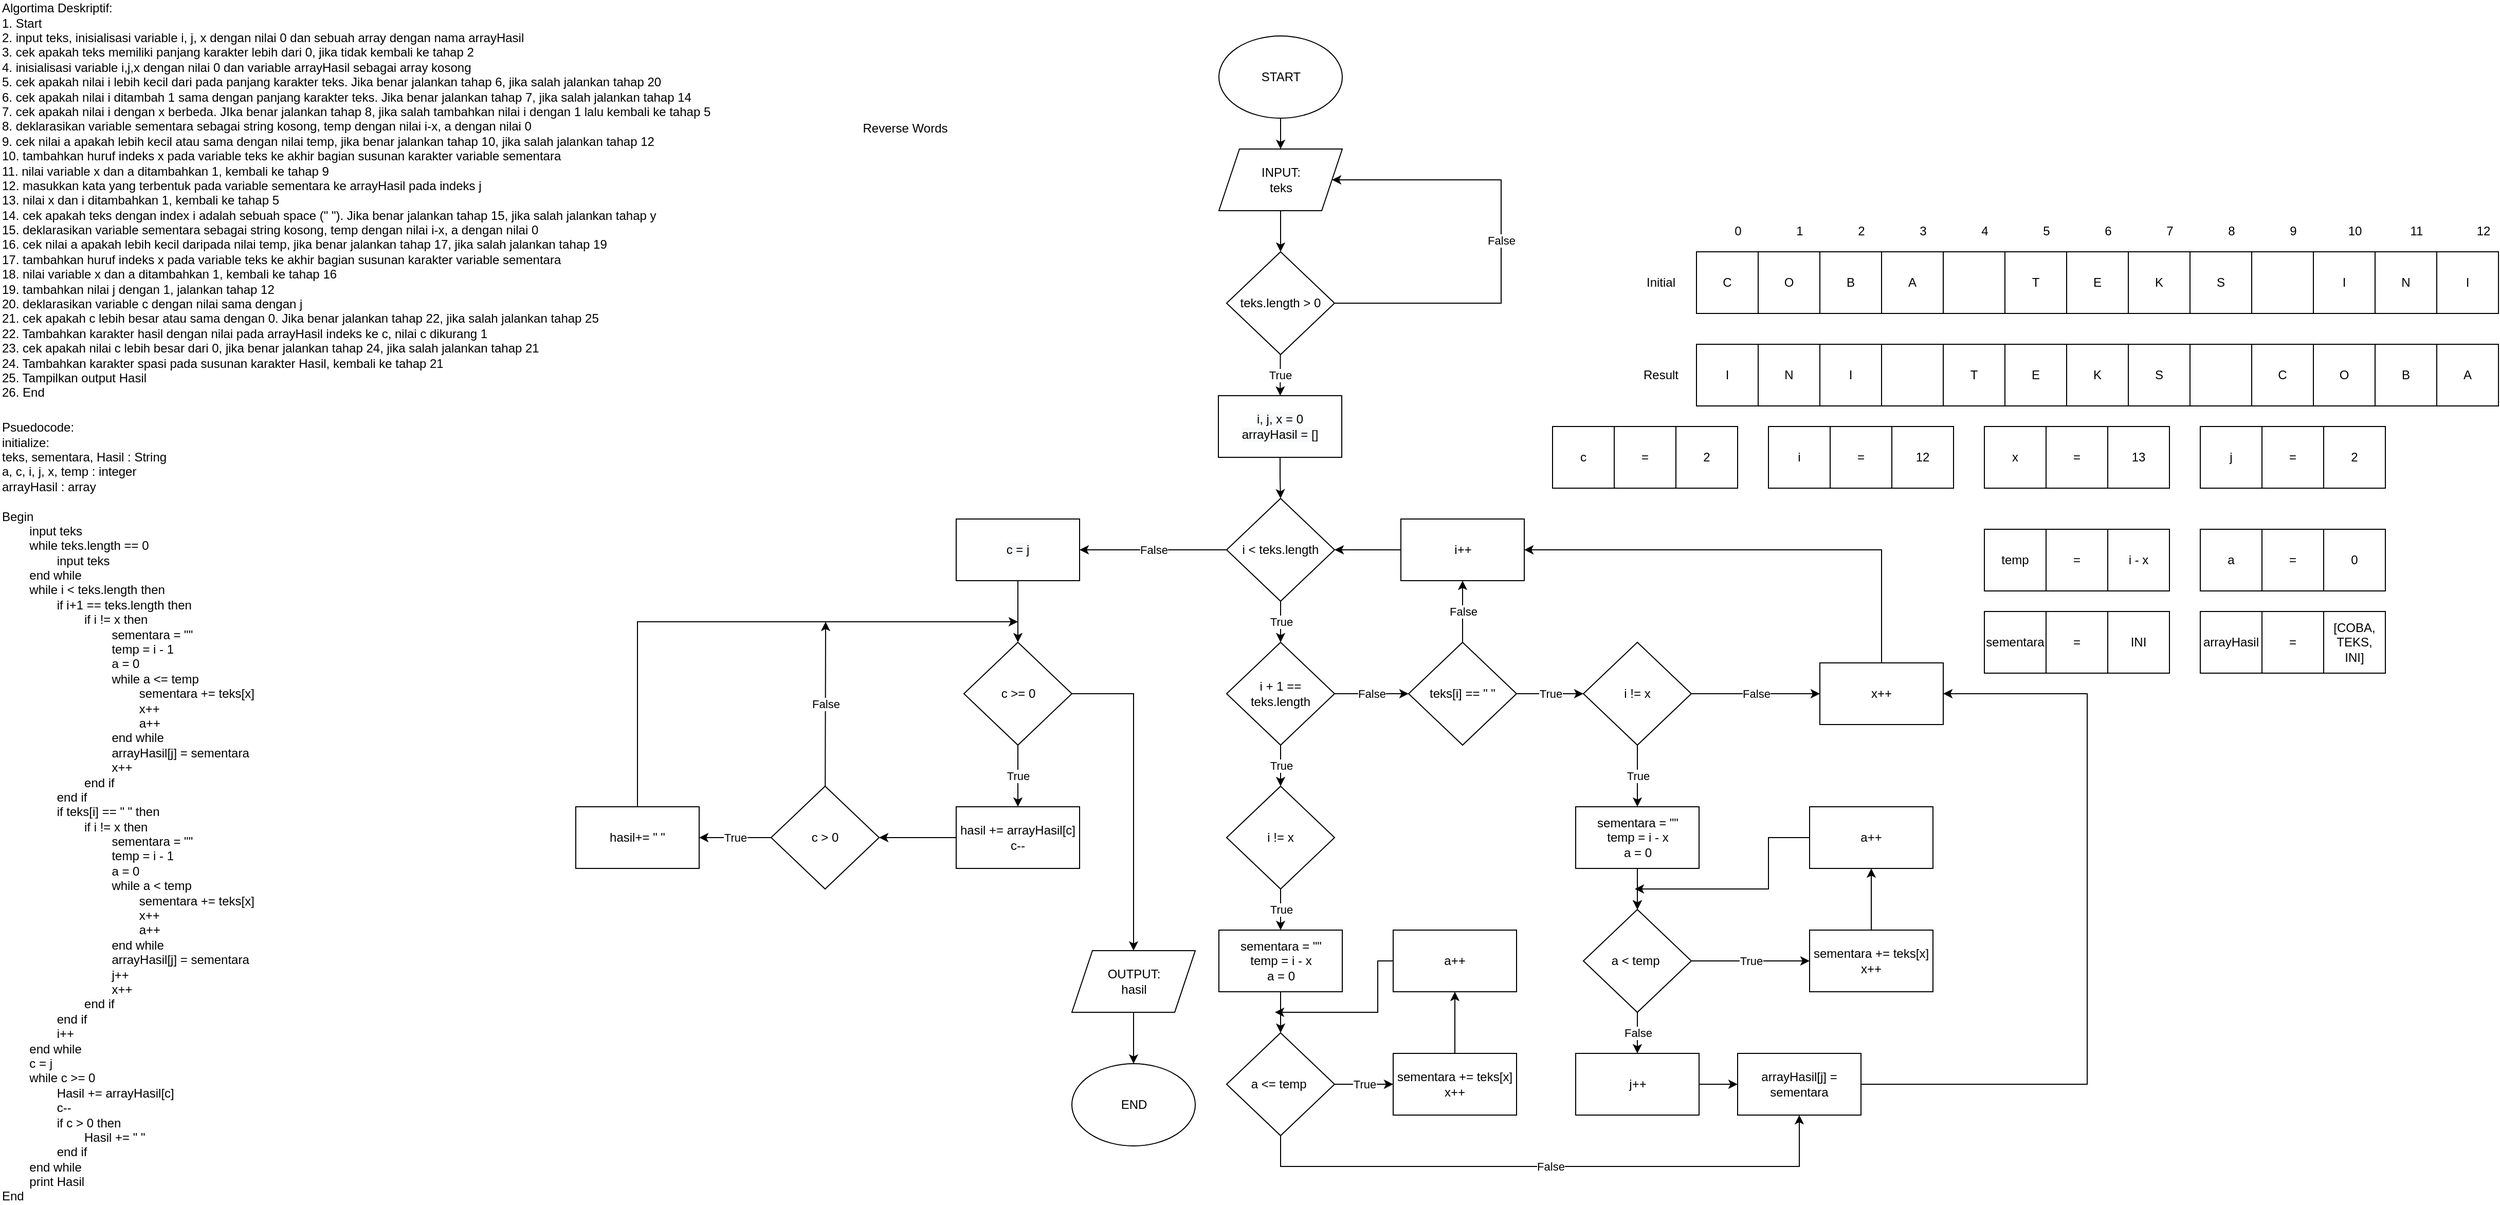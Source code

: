 <mxfile version="16.2.7" type="device" pages="2"><diagram id="q6RFdWKgdTtYHld3XWVz" name="Page-1"><mxGraphModel dx="2272" dy="1900" grid="1" gridSize="10" guides="1" tooltips="1" connect="1" arrows="1" fold="1" page="1" pageScale="1" pageWidth="850" pageHeight="1100" math="0" shadow="0"><root><mxCell id="0"/><mxCell id="1" parent="0"/><mxCell id="ZbTHUkrDrFM1w3ibSGit-1" value="Reverse Words" style="text;html=1;align=center;verticalAlign=middle;resizable=0;points=[];autosize=1;strokeColor=none;fillColor=none;" parent="1" vertex="1"><mxGeometry x="10" y="30" width="100" height="20" as="geometry"/></mxCell><mxCell id="ZbTHUkrDrFM1w3ibSGit-2" value="START" style="ellipse;whiteSpace=wrap;html=1;" parent="1" vertex="1"><mxGeometry x="365.5" y="-50" width="120" height="80" as="geometry"/></mxCell><mxCell id="ZbTHUkrDrFM1w3ibSGit-6" style="edgeStyle=orthogonalEdgeStyle;rounded=0;orthogonalLoop=1;jettySize=auto;html=1;" parent="1" source="ZbTHUkrDrFM1w3ibSGit-3" target="ZbTHUkrDrFM1w3ibSGit-4" edge="1"><mxGeometry relative="1" as="geometry"><mxPoint x="640" y="270" as="targetPoint"/></mxGeometry></mxCell><mxCell id="ZbTHUkrDrFM1w3ibSGit-3" value="INPUT:&lt;br&gt;teks" style="shape=parallelogram;perimeter=parallelogramPerimeter;whiteSpace=wrap;html=1;fixedSize=1;" parent="1" vertex="1"><mxGeometry x="365.5" y="60" width="120" height="60" as="geometry"/></mxCell><mxCell id="ZbTHUkrDrFM1w3ibSGit-4" value="teks.length &amp;gt; 0" style="rhombus;whiteSpace=wrap;html=1;" parent="1" vertex="1"><mxGeometry x="373" y="160" width="105" height="100" as="geometry"/></mxCell><mxCell id="ZbTHUkrDrFM1w3ibSGit-5" value="False" style="endArrow=classic;html=1;rounded=0;" parent="1" source="ZbTHUkrDrFM1w3ibSGit-4" target="ZbTHUkrDrFM1w3ibSGit-3" edge="1"><mxGeometry width="50" height="50" relative="1" as="geometry"><mxPoint x="400" y="320" as="sourcePoint"/><mxPoint x="480" y="210" as="targetPoint"/><Array as="points"><mxPoint x="640" y="210"/><mxPoint x="640" y="90"/></Array></mxGeometry></mxCell><mxCell id="ZbTHUkrDrFM1w3ibSGit-7" value="" style="endArrow=classic;html=1;rounded=0;" parent="1" source="ZbTHUkrDrFM1w3ibSGit-2" target="ZbTHUkrDrFM1w3ibSGit-3" edge="1"><mxGeometry width="50" height="50" relative="1" as="geometry"><mxPoint x="400" y="320" as="sourcePoint"/><mxPoint x="450" y="270" as="targetPoint"/></mxGeometry></mxCell><mxCell id="ZbTHUkrDrFM1w3ibSGit-9" value="teks[i] == &quot; &quot;" style="rhombus;whiteSpace=wrap;html=1;" parent="1" vertex="1"><mxGeometry x="550" y="540" width="105" height="100" as="geometry"/></mxCell><mxCell id="ZbTHUkrDrFM1w3ibSGit-11" value="i != x" style="rhombus;whiteSpace=wrap;html=1;" parent="1" vertex="1"><mxGeometry x="720" y="540" width="105" height="100" as="geometry"/></mxCell><mxCell id="ZbTHUkrDrFM1w3ibSGit-12" value="i++" style="rounded=0;whiteSpace=wrap;html=1;" parent="1" vertex="1"><mxGeometry x="542.5" y="420" width="120" height="60" as="geometry"/></mxCell><mxCell id="cSaCbKrZFTx28oQloseT-79" value="True" style="edgeStyle=orthogonalEdgeStyle;rounded=0;orthogonalLoop=1;jettySize=auto;html=1;" parent="1" source="ZbTHUkrDrFM1w3ibSGit-14" target="ZbTHUkrDrFM1w3ibSGit-36" edge="1"><mxGeometry relative="1" as="geometry"/></mxCell><mxCell id="ZbTHUkrDrFM1w3ibSGit-14" value="i &amp;lt; teks.length" style="rhombus;whiteSpace=wrap;html=1;" parent="1" vertex="1"><mxGeometry x="373" y="400" width="105" height="100" as="geometry"/></mxCell><mxCell id="ZbTHUkrDrFM1w3ibSGit-19" value="a &amp;lt; temp&amp;nbsp;" style="rhombus;whiteSpace=wrap;html=1;" parent="1" vertex="1"><mxGeometry x="720" y="800" width="105" height="100" as="geometry"/></mxCell><mxCell id="cSaCbKrZFTx28oQloseT-95" style="edgeStyle=orthogonalEdgeStyle;rounded=0;orthogonalLoop=1;jettySize=auto;html=1;" parent="1" source="ZbTHUkrDrFM1w3ibSGit-20" target="cSaCbKrZFTx28oQloseT-93" edge="1"><mxGeometry relative="1" as="geometry"/></mxCell><mxCell id="ZbTHUkrDrFM1w3ibSGit-20" value="sementara += teks[x]&lt;br&gt;x++" style="rounded=0;whiteSpace=wrap;html=1;" parent="1" vertex="1"><mxGeometry x="940" y="820" width="120" height="60" as="geometry"/></mxCell><mxCell id="ZbTHUkrDrFM1w3ibSGit-21" value="True" style="endArrow=classic;html=1;rounded=0;" parent="1" source="ZbTHUkrDrFM1w3ibSGit-4" target="UVTuPj2dK0TCK7LiOhX5-5" edge="1"><mxGeometry width="50" height="50" relative="1" as="geometry"><mxPoint x="400" y="800" as="sourcePoint"/><mxPoint x="430" y="450" as="targetPoint"/><Array as="points"/></mxGeometry></mxCell><mxCell id="ZbTHUkrDrFM1w3ibSGit-23" value="True" style="endArrow=classic;html=1;rounded=0;" parent="1" source="ZbTHUkrDrFM1w3ibSGit-9" target="ZbTHUkrDrFM1w3ibSGit-11" edge="1"><mxGeometry width="50" height="50" relative="1" as="geometry"><mxPoint x="400" y="600" as="sourcePoint"/><mxPoint x="450" y="550" as="targetPoint"/></mxGeometry></mxCell><mxCell id="ZbTHUkrDrFM1w3ibSGit-24" value="True" style="endArrow=classic;html=1;rounded=0;" parent="1" source="ZbTHUkrDrFM1w3ibSGit-11" target="UVTuPj2dK0TCK7LiOhX5-1" edge="1"><mxGeometry width="50" height="50" relative="1" as="geometry"><mxPoint x="400" y="600" as="sourcePoint"/><mxPoint x="772.5" y="700" as="targetPoint"/></mxGeometry></mxCell><mxCell id="ZbTHUkrDrFM1w3ibSGit-25" value="True" style="endArrow=classic;html=1;rounded=0;" parent="1" source="ZbTHUkrDrFM1w3ibSGit-19" target="ZbTHUkrDrFM1w3ibSGit-20" edge="1"><mxGeometry width="50" height="50" relative="1" as="geometry"><mxPoint x="400" y="600" as="sourcePoint"/><mxPoint x="450" y="550" as="targetPoint"/></mxGeometry></mxCell><mxCell id="ZbTHUkrDrFM1w3ibSGit-26" value="" style="endArrow=classic;html=1;rounded=0;" parent="1" target="ZbTHUkrDrFM1w3ibSGit-19" edge="1"><mxGeometry width="50" height="50" relative="1" as="geometry"><mxPoint x="772.5" y="760" as="sourcePoint"/><mxPoint x="450" y="550" as="targetPoint"/></mxGeometry></mxCell><mxCell id="ZbTHUkrDrFM1w3ibSGit-27" value="x++" style="rounded=0;whiteSpace=wrap;html=1;" parent="1" vertex="1"><mxGeometry x="950" y="560" width="120" height="60" as="geometry"/></mxCell><mxCell id="ZbTHUkrDrFM1w3ibSGit-30" value="arrayHasil[j] = sementara" style="rounded=0;whiteSpace=wrap;html=1;" parent="1" vertex="1"><mxGeometry x="870" y="940" width="120" height="60" as="geometry"/></mxCell><mxCell id="ZbTHUkrDrFM1w3ibSGit-31" value="False" style="endArrow=classic;html=1;rounded=0;" parent="1" source="ZbTHUkrDrFM1w3ibSGit-19" target="cSaCbKrZFTx28oQloseT-103" edge="1"><mxGeometry width="50" height="50" relative="1" as="geometry"><mxPoint x="320" y="780" as="sourcePoint"/><mxPoint x="850" y="940" as="targetPoint"/></mxGeometry></mxCell><mxCell id="ZbTHUkrDrFM1w3ibSGit-32" value="False" style="endArrow=classic;html=1;rounded=0;" parent="1" source="ZbTHUkrDrFM1w3ibSGit-11" target="ZbTHUkrDrFM1w3ibSGit-27" edge="1"><mxGeometry width="50" height="50" relative="1" as="geometry"><mxPoint x="320" y="780" as="sourcePoint"/><mxPoint x="370" y="730" as="targetPoint"/></mxGeometry></mxCell><mxCell id="ZbTHUkrDrFM1w3ibSGit-33" value="" style="endArrow=classic;html=1;rounded=0;" parent="1" source="ZbTHUkrDrFM1w3ibSGit-30" target="ZbTHUkrDrFM1w3ibSGit-27" edge="1"><mxGeometry width="50" height="50" relative="1" as="geometry"><mxPoint x="440" y="930" as="sourcePoint"/><mxPoint x="710" y="450" as="targetPoint"/><Array as="points"><mxPoint x="1210" y="970"/><mxPoint x="1210" y="590"/></Array></mxGeometry></mxCell><mxCell id="ZbTHUkrDrFM1w3ibSGit-34" value="" style="endArrow=classic;html=1;rounded=0;" parent="1" source="ZbTHUkrDrFM1w3ibSGit-12" target="ZbTHUkrDrFM1w3ibSGit-14" edge="1"><mxGeometry width="50" height="50" relative="1" as="geometry"><mxPoint x="320" y="780" as="sourcePoint"/><mxPoint x="370" y="730" as="targetPoint"/></mxGeometry></mxCell><mxCell id="cSaCbKrZFTx28oQloseT-80" value="False" style="edgeStyle=orthogonalEdgeStyle;rounded=0;orthogonalLoop=1;jettySize=auto;html=1;" parent="1" source="ZbTHUkrDrFM1w3ibSGit-36" target="ZbTHUkrDrFM1w3ibSGit-9" edge="1"><mxGeometry relative="1" as="geometry"/></mxCell><mxCell id="ZbTHUkrDrFM1w3ibSGit-36" value="i + 1 ==&lt;br&gt;teks.length" style="rhombus;whiteSpace=wrap;html=1;" parent="1" vertex="1"><mxGeometry x="373" y="540" width="105" height="100" as="geometry"/></mxCell><mxCell id="cSaCbKrZFTx28oQloseT-90" value="True" style="edgeStyle=orthogonalEdgeStyle;rounded=0;orthogonalLoop=1;jettySize=auto;html=1;" parent="1" source="ZbTHUkrDrFM1w3ibSGit-38" target="cSaCbKrZFTx28oQloseT-86" edge="1"><mxGeometry relative="1" as="geometry"/></mxCell><mxCell id="ZbTHUkrDrFM1w3ibSGit-38" value="i != x" style="rhombus;whiteSpace=wrap;html=1;" parent="1" vertex="1"><mxGeometry x="373" y="680" width="105" height="100" as="geometry"/></mxCell><mxCell id="ZbTHUkrDrFM1w3ibSGit-39" value="True" style="endArrow=classic;html=1;rounded=0;" parent="1" source="ZbTHUkrDrFM1w3ibSGit-36" target="ZbTHUkrDrFM1w3ibSGit-38" edge="1"><mxGeometry width="50" height="50" relative="1" as="geometry"><mxPoint x="403.16" y="649.999" as="sourcePoint"/><mxPoint x="360" y="723" as="targetPoint"/></mxGeometry></mxCell><mxCell id="ZbTHUkrDrFM1w3ibSGit-41" value="False" style="endArrow=classic;html=1;rounded=0;" parent="1" source="ZbTHUkrDrFM1w3ibSGit-9" target="ZbTHUkrDrFM1w3ibSGit-12" edge="1"><mxGeometry width="50" height="50" relative="1" as="geometry"><mxPoint x="410" y="750" as="sourcePoint"/><mxPoint x="460" y="700" as="targetPoint"/></mxGeometry></mxCell><mxCell id="ZbTHUkrDrFM1w3ibSGit-42" value="" style="endArrow=classic;html=1;rounded=0;" parent="1" source="ZbTHUkrDrFM1w3ibSGit-27" target="ZbTHUkrDrFM1w3ibSGit-12" edge="1"><mxGeometry width="50" height="50" relative="1" as="geometry"><mxPoint x="410" y="750" as="sourcePoint"/><mxPoint x="840" y="450" as="targetPoint"/><Array as="points"><mxPoint x="1010" y="450"/></Array></mxGeometry></mxCell><mxCell id="ZbTHUkrDrFM1w3ibSGit-45" value="False" style="endArrow=classic;html=1;rounded=0;" parent="1" source="ZbTHUkrDrFM1w3ibSGit-14" target="UVTuPj2dK0TCK7LiOhX5-3" edge="1"><mxGeometry width="50" height="50" relative="1" as="geometry"><mxPoint x="260" y="560" as="sourcePoint"/><mxPoint x="220" y="450" as="targetPoint"/></mxGeometry></mxCell><mxCell id="ZbTHUkrDrFM1w3ibSGit-47" value="c &amp;gt;= 0" style="rhombus;whiteSpace=wrap;html=1;" parent="1" vertex="1"><mxGeometry x="117.5" y="540" width="105" height="100" as="geometry"/></mxCell><mxCell id="ZbTHUkrDrFM1w3ibSGit-48" value="hasil += arrayHasil[c]&lt;br&gt;c--" style="rounded=0;whiteSpace=wrap;html=1;" parent="1" vertex="1"><mxGeometry x="110" y="700" width="120" height="60" as="geometry"/></mxCell><mxCell id="ZbTHUkrDrFM1w3ibSGit-50" value="c &amp;gt; 0" style="rhombus;whiteSpace=wrap;html=1;" parent="1" vertex="1"><mxGeometry x="-70" y="680" width="105" height="100" as="geometry"/></mxCell><mxCell id="ZbTHUkrDrFM1w3ibSGit-51" value="hasil+= &quot; &quot;" style="rounded=0;whiteSpace=wrap;html=1;" parent="1" vertex="1"><mxGeometry x="-260" y="700" width="120" height="60" as="geometry"/></mxCell><mxCell id="ZbTHUkrDrFM1w3ibSGit-52" value="" style="endArrow=classic;html=1;rounded=0;" parent="1" source="UVTuPj2dK0TCK7LiOhX5-3" target="ZbTHUkrDrFM1w3ibSGit-47" edge="1"><mxGeometry width="50" height="50" relative="1" as="geometry"><mxPoint x="170" y="480" as="sourcePoint"/><mxPoint x="310" y="680" as="targetPoint"/></mxGeometry></mxCell><mxCell id="ZbTHUkrDrFM1w3ibSGit-53" value="True" style="endArrow=classic;html=1;rounded=0;" parent="1" source="ZbTHUkrDrFM1w3ibSGit-47" target="ZbTHUkrDrFM1w3ibSGit-48" edge="1"><mxGeometry width="50" height="50" relative="1" as="geometry"><mxPoint x="260" y="730" as="sourcePoint"/><mxPoint x="310" y="680" as="targetPoint"/></mxGeometry></mxCell><mxCell id="ZbTHUkrDrFM1w3ibSGit-54" value="" style="endArrow=classic;html=1;rounded=0;" parent="1" source="ZbTHUkrDrFM1w3ibSGit-48" target="ZbTHUkrDrFM1w3ibSGit-50" edge="1"><mxGeometry width="50" height="50" relative="1" as="geometry"><mxPoint x="260" y="730" as="sourcePoint"/><mxPoint x="310" y="680" as="targetPoint"/></mxGeometry></mxCell><mxCell id="ZbTHUkrDrFM1w3ibSGit-55" value="True" style="endArrow=classic;html=1;rounded=0;" parent="1" source="ZbTHUkrDrFM1w3ibSGit-50" target="ZbTHUkrDrFM1w3ibSGit-51" edge="1"><mxGeometry width="50" height="50" relative="1" as="geometry"><mxPoint x="260" y="730" as="sourcePoint"/><mxPoint x="310" y="680" as="targetPoint"/></mxGeometry></mxCell><mxCell id="ZbTHUkrDrFM1w3ibSGit-56" value="" style="endArrow=classic;html=1;rounded=0;" parent="1" source="ZbTHUkrDrFM1w3ibSGit-51" edge="1"><mxGeometry width="50" height="50" relative="1" as="geometry"><mxPoint x="260" y="730" as="sourcePoint"/><mxPoint x="170" y="520" as="targetPoint"/><Array as="points"><mxPoint x="-200" y="520"/></Array></mxGeometry></mxCell><mxCell id="ZbTHUkrDrFM1w3ibSGit-57" value="False" style="endArrow=classic;html=1;rounded=0;" parent="1" source="ZbTHUkrDrFM1w3ibSGit-50" edge="1"><mxGeometry width="50" height="50" relative="1" as="geometry"><mxPoint x="260" y="730" as="sourcePoint"/><mxPoint x="-17" y="520" as="targetPoint"/></mxGeometry></mxCell><mxCell id="ZbTHUkrDrFM1w3ibSGit-58" value="OUTPUT:&lt;br&gt;hasil" style="shape=parallelogram;perimeter=parallelogramPerimeter;whiteSpace=wrap;html=1;fixedSize=1;" parent="1" vertex="1"><mxGeometry x="222.5" y="840" width="120" height="60" as="geometry"/></mxCell><mxCell id="ZbTHUkrDrFM1w3ibSGit-59" value="END" style="ellipse;whiteSpace=wrap;html=1;" parent="1" vertex="1"><mxGeometry x="222.5" y="950" width="120" height="80" as="geometry"/></mxCell><mxCell id="ZbTHUkrDrFM1w3ibSGit-60" value="" style="endArrow=classic;html=1;rounded=0;" parent="1" source="ZbTHUkrDrFM1w3ibSGit-58" target="ZbTHUkrDrFM1w3ibSGit-59" edge="1"><mxGeometry width="50" height="50" relative="1" as="geometry"><mxPoint x="260" y="810" as="sourcePoint"/><mxPoint x="310" y="760" as="targetPoint"/></mxGeometry></mxCell><mxCell id="ZbTHUkrDrFM1w3ibSGit-61" value="" style="endArrow=classic;html=1;rounded=0;" parent="1" source="ZbTHUkrDrFM1w3ibSGit-47" target="ZbTHUkrDrFM1w3ibSGit-58" edge="1"><mxGeometry width="50" height="50" relative="1" as="geometry"><mxPoint x="265" y="590" as="sourcePoint"/><mxPoint x="352.5" y="760" as="targetPoint"/><Array as="points"><mxPoint x="282.5" y="590"/></Array></mxGeometry></mxCell><mxCell id="ZbTHUkrDrFM1w3ibSGit-63" value="&lt;div&gt;Psuedocode:&lt;/div&gt;&lt;div&gt;initialize:&lt;/div&gt;&lt;div&gt;teks, sementara, Hasil : String&lt;/div&gt;&lt;div&gt;a, c, i, j, x, temp : integer&lt;/div&gt;&lt;div&gt;arrayHasil : array&lt;/div&gt;&lt;div&gt;&lt;br&gt;&lt;/div&gt;&lt;div&gt;Begin&lt;/div&gt;&lt;div&gt;&lt;span style=&quot;white-space: pre&quot;&gt;&#9;&lt;/span&gt;input teks&lt;/div&gt;&lt;div&gt;&lt;span style=&quot;white-space: pre&quot;&gt;&#9;&lt;/span&gt;while teks.length == 0&lt;/div&gt;&lt;div&gt;&lt;span&gt;&#9;&lt;/span&gt;&lt;span style=&quot;white-space: pre&quot;&gt;&#9;&lt;/span&gt;&lt;span style=&quot;white-space: pre&quot;&gt;&#9;&lt;/span&gt;input teks&lt;/div&gt;&lt;div&gt;&lt;span style=&quot;white-space: pre&quot;&gt;&#9;&lt;/span&gt;end while&lt;/div&gt;&lt;div&gt;&lt;span style=&quot;white-space: pre&quot;&gt;&#9;&lt;/span&gt;while i &amp;lt; teks.length then&lt;/div&gt;&lt;div&gt;&lt;span&gt;&#9;&lt;/span&gt;&lt;span style=&quot;white-space: pre&quot;&gt;&#9;&lt;span style=&quot;white-space: pre&quot;&gt;&#9;&lt;/span&gt;&lt;/span&gt;if i+1 == teks.length then&lt;/div&gt;&lt;div&gt;&lt;span&gt;&#9;&#9;&lt;/span&gt;&lt;span style=&quot;white-space: pre&quot;&gt;&#9;&lt;/span&gt;&lt;span style=&quot;white-space: pre&quot;&gt;&#9;&lt;/span&gt;&lt;span style=&quot;white-space: pre&quot;&gt;&#9;&lt;/span&gt;if i != x then&lt;/div&gt;&lt;div&gt;&lt;span&gt;&#9;&#9;&#9;&lt;/span&gt;&lt;span style=&quot;white-space: pre&quot;&gt;&#9;&lt;/span&gt;&lt;span style=&quot;white-space: pre&quot;&gt;&#9;&lt;/span&gt;&lt;span style=&quot;white-space: pre&quot;&gt;&#9;&lt;/span&gt;&lt;span style=&quot;white-space: pre&quot;&gt;&#9;&lt;/span&gt;sementara = &quot;&quot;&lt;/div&gt;&lt;div&gt;&lt;span&gt;&#9;&#9;&#9;&lt;/span&gt;&lt;span style=&quot;white-space: pre&quot;&gt;&#9;&lt;/span&gt;&lt;span style=&quot;white-space: pre&quot;&gt;&#9;&lt;/span&gt;&lt;span style=&quot;white-space: pre&quot;&gt;&#9;&lt;/span&gt;&lt;span style=&quot;white-space: pre&quot;&gt;&#9;&lt;/span&gt;temp = i - 1&lt;/div&gt;&lt;div&gt;&lt;span&gt;&#9;&#9;&#9;&lt;/span&gt;&lt;span style=&quot;white-space: pre&quot;&gt;&#9;&lt;/span&gt;&lt;span style=&quot;white-space: pre&quot;&gt;&#9;&lt;/span&gt;&lt;span style=&quot;white-space: pre&quot;&gt;&#9;&lt;/span&gt;&lt;span style=&quot;white-space: pre&quot;&gt;&#9;&lt;/span&gt;a = 0&lt;/div&gt;&lt;div&gt;&lt;span&gt;&#9;&#9;&#9;&lt;/span&gt;&lt;span style=&quot;white-space: pre&quot;&gt;&#9;&lt;/span&gt;&lt;span style=&quot;white-space: pre&quot;&gt;&#9;&lt;/span&gt;&lt;span style=&quot;white-space: pre&quot;&gt;&#9;&lt;/span&gt;&lt;span style=&quot;white-space: pre&quot;&gt;&#9;&lt;/span&gt;while a &amp;lt;= temp&lt;/div&gt;&lt;div&gt;&lt;span&gt;&#9;&#9;&#9;&#9;&lt;/span&gt;&lt;span style=&quot;white-space: pre&quot;&gt;&#9;&lt;/span&gt;&lt;span style=&quot;white-space: pre&quot;&gt;&#9;&lt;/span&gt;&lt;span style=&quot;white-space: pre&quot;&gt;&#9;&lt;/span&gt;&lt;span style=&quot;white-space: pre&quot;&gt;&#9;&lt;/span&gt;&lt;span style=&quot;white-space: pre&quot;&gt;&#9;&lt;/span&gt;sementara += teks[x]&lt;/div&gt;&lt;div&gt;&lt;span&gt;&#9;&#9;&#9;&#9;&lt;/span&gt;&lt;span style=&quot;white-space: pre&quot;&gt;&#9;&lt;/span&gt;&lt;span style=&quot;white-space: pre&quot;&gt;&#9;&lt;/span&gt;&lt;span style=&quot;white-space: pre&quot;&gt;&#9;&lt;/span&gt;&lt;span style=&quot;white-space: pre&quot;&gt;&#9;&lt;/span&gt;&lt;span style=&quot;white-space: pre&quot;&gt;&#9;&lt;/span&gt;x++&lt;/div&gt;&lt;div&gt;&lt;span&gt;&#9;&#9;&#9;&#9;&lt;/span&gt;&lt;span style=&quot;white-space: pre&quot;&gt;&#9;&lt;/span&gt;&lt;span style=&quot;white-space: pre&quot;&gt;&#9;&lt;/span&gt;&lt;span style=&quot;white-space: pre&quot;&gt;&#9;&lt;/span&gt;&lt;span style=&quot;white-space: pre&quot;&gt;&#9;&lt;/span&gt;&lt;span style=&quot;white-space: pre&quot;&gt;&#9;&lt;/span&gt;a++&lt;/div&gt;&lt;div&gt;&lt;span&gt;&#9;&#9;&#9;&lt;/span&gt;&lt;span style=&quot;white-space: pre&quot;&gt;&#9;&lt;/span&gt;&lt;span style=&quot;white-space: pre&quot;&gt;&#9;&lt;/span&gt;&lt;span style=&quot;white-space: pre&quot;&gt;&#9;&lt;/span&gt;&lt;span style=&quot;white-space: pre&quot;&gt;&#9;&lt;/span&gt;end while&lt;/div&gt;&lt;div&gt;&lt;span&gt;&#9;&#9;&#9;&lt;/span&gt;&lt;span style=&quot;white-space: pre&quot;&gt;&#9;&lt;/span&gt;&lt;span style=&quot;white-space: pre&quot;&gt;&#9;&lt;/span&gt;&lt;span style=&quot;white-space: pre&quot;&gt;&#9;&lt;/span&gt;&lt;span style=&quot;white-space: pre&quot;&gt;&#9;&lt;/span&gt;arrayHasil[j] = sementara&lt;/div&gt;&lt;div&gt;&lt;span&gt;&#9;&#9;&#9;&lt;/span&gt;&lt;span style=&quot;white-space: pre&quot;&gt;&#9;&lt;/span&gt;&lt;span style=&quot;white-space: pre&quot;&gt;&#9;&lt;/span&gt;&lt;span style=&quot;white-space: pre&quot;&gt;&#9;&lt;/span&gt;&lt;span style=&quot;white-space: pre&quot;&gt;&#9;&lt;/span&gt;x++&lt;/div&gt;&lt;div&gt;&lt;span&gt;&#9;&#9;&lt;/span&gt;&lt;span style=&quot;white-space: pre&quot;&gt;&#9;&lt;/span&gt;&lt;span style=&quot;white-space: pre&quot;&gt;&#9;&lt;/span&gt;&lt;span style=&quot;white-space: pre&quot;&gt;&#9;&lt;/span&gt;end if&lt;/div&gt;&lt;div&gt;&lt;span&gt;&#9;&lt;/span&gt;&lt;span style=&quot;white-space: pre&quot;&gt;&#9;&lt;/span&gt;&lt;span style=&quot;white-space: pre&quot;&gt;&#9;&lt;/span&gt;end if&lt;/div&gt;&lt;div&gt;&lt;span&gt;&#9;&lt;/span&gt;&lt;/div&gt;&lt;div&gt;&lt;span&gt;&#9;&lt;/span&gt;&lt;span style=&quot;white-space: pre&quot;&gt;&#9;&lt;span style=&quot;white-space: pre&quot;&gt;&#9;&lt;/span&gt;&lt;/span&gt;if teks[i] == &quot; &quot; then&lt;/div&gt;&lt;div&gt;&lt;span&gt;&#9;&#9;&lt;/span&gt;&lt;span style=&quot;white-space: pre&quot;&gt;&#9;&lt;span style=&quot;white-space: pre&quot;&gt;&#9;&lt;/span&gt;&lt;/span&gt;&lt;span style=&quot;white-space: pre&quot;&gt;&#9;&lt;/span&gt;if i != x then&lt;/div&gt;&lt;div&gt;&lt;span&gt;&#9;&#9;&#9;&lt;/span&gt;&lt;span style=&quot;white-space: pre&quot;&gt;&#9;&lt;span style=&quot;white-space: pre&quot;&gt;&#9;&lt;/span&gt;&lt;/span&gt;&lt;span style=&quot;white-space: pre&quot;&gt;&#9;&lt;/span&gt;&lt;span style=&quot;white-space: pre&quot;&gt;&#9;&lt;/span&gt;sementara = &quot;&quot;&lt;/div&gt;&lt;div&gt;&lt;span&gt;&#9;&#9;&#9;&lt;/span&gt;&lt;span style=&quot;white-space: pre&quot;&gt;&#9;&lt;span style=&quot;white-space: pre&quot;&gt;&#9;&lt;/span&gt;&lt;/span&gt;&lt;span style=&quot;white-space: pre&quot;&gt;&#9;&lt;/span&gt;&lt;span style=&quot;white-space: pre&quot;&gt;&#9;&lt;/span&gt;temp = i - 1&lt;/div&gt;&lt;div&gt;&lt;span&gt;&#9;&#9;&#9;&lt;/span&gt;&lt;span style=&quot;white-space: pre&quot;&gt;&#9;&lt;span style=&quot;white-space: pre&quot;&gt;&#9;&lt;/span&gt;&lt;/span&gt;&lt;span style=&quot;white-space: pre&quot;&gt;&#9;&lt;/span&gt;&lt;span style=&quot;white-space: pre&quot;&gt;&#9;&lt;/span&gt;a = 0&lt;/div&gt;&lt;div&gt;&lt;span&gt;&#9;&#9;&#9;&lt;/span&gt;&lt;span style=&quot;white-space: pre&quot;&gt;&#9;&lt;span style=&quot;white-space: pre&quot;&gt;&#9;&lt;/span&gt;&lt;/span&gt;&lt;span style=&quot;white-space: pre&quot;&gt;&#9;&lt;/span&gt;&lt;span style=&quot;white-space: pre&quot;&gt;&#9;&lt;/span&gt;while a &amp;lt; temp&lt;/div&gt;&lt;div&gt;&lt;span&gt;&#9;&#9;&#9;&#9;&lt;/span&gt;&lt;span style=&quot;white-space: pre&quot;&gt;&#9;&lt;span style=&quot;white-space: pre&quot;&gt;&#9;&lt;/span&gt;&lt;/span&gt;&lt;span style=&quot;white-space: pre&quot;&gt;&#9;&lt;/span&gt;&lt;span style=&quot;white-space: pre&quot;&gt;&#9;&lt;/span&gt;&lt;span style=&quot;white-space: pre&quot;&gt;&#9;&lt;/span&gt;sementara += teks[x]&lt;/div&gt;&lt;div&gt;&lt;span&gt;&#9;&#9;&#9;&#9;&lt;/span&gt;&lt;span style=&quot;white-space: pre&quot;&gt;&#9;&lt;span style=&quot;white-space: pre&quot;&gt;&#9;&lt;/span&gt;&lt;/span&gt;&lt;span style=&quot;white-space: pre&quot;&gt;&#9;&lt;/span&gt;&lt;span style=&quot;white-space: pre&quot;&gt;&#9;&lt;/span&gt;&lt;span style=&quot;white-space: pre&quot;&gt;&#9;&lt;/span&gt;x++&lt;/div&gt;&lt;div&gt;&lt;span&gt;&#9;&#9;&#9;&#9;&lt;/span&gt;&lt;span style=&quot;white-space: pre&quot;&gt;&#9;&lt;span style=&quot;white-space: pre&quot;&gt;&#9;&lt;/span&gt;&lt;/span&gt;&lt;span style=&quot;white-space: pre&quot;&gt;&#9;&lt;/span&gt;&lt;span style=&quot;white-space: pre&quot;&gt;&#9;&lt;/span&gt;&lt;span style=&quot;white-space: pre&quot;&gt;&#9;&lt;/span&gt;a++&lt;/div&gt;&lt;div&gt;&lt;span&gt;&#9;&#9;&#9;&lt;/span&gt;&lt;span style=&quot;white-space: pre&quot;&gt;&#9;&lt;span style=&quot;white-space: pre&quot;&gt;&#9;&lt;/span&gt;&lt;/span&gt;&lt;span style=&quot;white-space: pre&quot;&gt;&#9;&lt;/span&gt;&lt;span style=&quot;white-space: pre&quot;&gt;&#9;&lt;/span&gt;end while&lt;/div&gt;&lt;div&gt;&lt;span&gt;&#9;&#9;&#9;&lt;/span&gt;&lt;span style=&quot;white-space: pre&quot;&gt;&#9;&lt;span style=&quot;white-space: pre&quot;&gt;&#9;&lt;/span&gt;&lt;/span&gt;&lt;span style=&quot;white-space: pre&quot;&gt;&#9;&lt;/span&gt;&lt;span style=&quot;white-space: pre&quot;&gt;&#9;&lt;/span&gt;arrayHasil[j] = sementara&lt;/div&gt;&lt;div&gt;&lt;span&gt;&#9;&#9;&#9;&lt;/span&gt;&lt;span style=&quot;white-space: pre&quot;&gt;&#9;&lt;span style=&quot;white-space: pre&quot;&gt;&#9;&lt;/span&gt;&lt;/span&gt;&lt;span style=&quot;white-space: pre&quot;&gt;&#9;&lt;/span&gt;&lt;span style=&quot;white-space: pre&quot;&gt;&#9;&lt;/span&gt;j++&lt;/div&gt;&lt;div&gt;&lt;span&gt;&#9;&#9;&#9;&lt;/span&gt;&lt;span style=&quot;white-space: pre&quot;&gt;&#9;&lt;span style=&quot;white-space: pre&quot;&gt;&#9;&lt;/span&gt;&lt;/span&gt;&lt;span style=&quot;white-space: pre&quot;&gt;&#9;&lt;/span&gt;&lt;span style=&quot;white-space: pre&quot;&gt;&#9;&lt;/span&gt;x++&lt;/div&gt;&lt;div&gt;&lt;span&gt;&#9;&#9;&lt;/span&gt;&lt;span style=&quot;white-space: pre&quot;&gt;&#9;&lt;span style=&quot;white-space: pre&quot;&gt;&#9;&lt;/span&gt;&lt;/span&gt;&lt;span style=&quot;white-space: pre&quot;&gt;&#9;&lt;/span&gt;end if&lt;/div&gt;&lt;div&gt;&lt;span&gt;&#9;&lt;/span&gt;&lt;span style=&quot;white-space: pre&quot;&gt;&lt;span style=&quot;white-space: pre&quot;&gt;&#9;&lt;/span&gt;&#9;&lt;/span&gt;end if&lt;/div&gt;&lt;div&gt;&lt;span&gt;&#9;&lt;/span&gt;&lt;span style=&quot;white-space: pre&quot;&gt;&lt;span style=&quot;white-space: pre&quot;&gt;&#9;&lt;/span&gt;&#9;&lt;/span&gt;i++&lt;/div&gt;&lt;div&gt;&lt;span style=&quot;white-space: pre&quot;&gt;&#9;&lt;/span&gt;end while&lt;/div&gt;&lt;div&gt;&lt;span style=&quot;white-space: pre&quot;&gt;&#9;&lt;/span&gt;c = j&lt;/div&gt;&lt;div&gt;&lt;span style=&quot;white-space: pre&quot;&gt;&#9;&lt;/span&gt;while c &amp;gt;= 0&lt;/div&gt;&lt;div&gt;&lt;span&gt;&#9;&lt;/span&gt;&lt;span style=&quot;white-space: pre&quot;&gt;&#9;&lt;/span&gt;&lt;span style=&quot;white-space: pre&quot;&gt;&#9;&lt;/span&gt;Hasil += arrayHasil[c]&lt;/div&gt;&lt;div&gt;&lt;span&gt;&#9;&lt;/span&gt;&lt;span style=&quot;white-space: pre&quot;&gt;&#9;&lt;/span&gt;&lt;span style=&quot;white-space: pre&quot;&gt;&#9;&lt;/span&gt;c--&lt;/div&gt;&lt;div&gt;&lt;span&gt;&#9;&lt;/span&gt;&lt;span style=&quot;white-space: pre&quot;&gt;&#9;&lt;/span&gt;&lt;span style=&quot;white-space: pre&quot;&gt;&#9;&lt;/span&gt;if c &amp;gt; 0 then&lt;/div&gt;&lt;div&gt;&lt;span&gt;&#9;&#9;&lt;/span&gt;&lt;span style=&quot;white-space: pre&quot;&gt;&#9;&lt;/span&gt;&lt;span style=&quot;white-space: pre&quot;&gt;&#9;&lt;/span&gt;&lt;span style=&quot;white-space: pre&quot;&gt;&#9;&lt;/span&gt;Hasil += &quot; &quot;&lt;/div&gt;&lt;div&gt;&lt;span&gt;&#9;&lt;/span&gt;&lt;span style=&quot;white-space: pre&quot;&gt;&#9;&lt;/span&gt;&lt;span style=&quot;white-space: pre&quot;&gt;&#9;&lt;/span&gt;end if&lt;/div&gt;&lt;div&gt;&lt;span style=&quot;white-space: pre&quot;&gt;&#9;&lt;/span&gt;end while&lt;/div&gt;&lt;div&gt;&lt;span style=&quot;white-space: pre&quot;&gt;&#9;&lt;/span&gt;print Hasil&lt;/div&gt;&lt;div&gt;End&lt;/div&gt;" style="text;html=1;align=left;verticalAlign=middle;resizable=0;points=[];autosize=1;strokeColor=none;fillColor=none;" parent="1" vertex="1"><mxGeometry x="-820" y="330" width="260" height="750" as="geometry"/></mxCell><mxCell id="UVTuPj2dK0TCK7LiOhX5-2" value="" style="edgeStyle=orthogonalEdgeStyle;rounded=0;orthogonalLoop=1;jettySize=auto;html=1;" parent="1" source="UVTuPj2dK0TCK7LiOhX5-1" target="ZbTHUkrDrFM1w3ibSGit-19" edge="1"><mxGeometry relative="1" as="geometry"/></mxCell><mxCell id="UVTuPj2dK0TCK7LiOhX5-1" value="&lt;span&gt;sementara = &quot;&quot;&lt;/span&gt;&lt;br&gt;&lt;span&gt;temp = i - x&lt;/span&gt;&lt;br&gt;&lt;span&gt;a = 0&lt;/span&gt;" style="rounded=0;whiteSpace=wrap;html=1;" parent="1" vertex="1"><mxGeometry x="712.5" y="700" width="120" height="60" as="geometry"/></mxCell><mxCell id="UVTuPj2dK0TCK7LiOhX5-3" value="&#10;&#10;&lt;span style=&quot;color: rgb(0, 0, 0); font-family: helvetica; font-size: 12px; font-style: normal; font-weight: 400; letter-spacing: normal; text-align: center; text-indent: 0px; text-transform: none; word-spacing: 0px; background-color: rgb(248, 249, 250); display: inline; float: none;&quot;&gt;c = j&lt;/span&gt;&#10;&#10;" style="rounded=0;whiteSpace=wrap;html=1;" parent="1" vertex="1"><mxGeometry x="110" y="420" width="120" height="60" as="geometry"/></mxCell><mxCell id="UVTuPj2dK0TCK7LiOhX5-6" style="edgeStyle=orthogonalEdgeStyle;rounded=0;orthogonalLoop=1;jettySize=auto;html=1;" parent="1" source="UVTuPj2dK0TCK7LiOhX5-5" target="ZbTHUkrDrFM1w3ibSGit-14" edge="1"><mxGeometry relative="1" as="geometry"/></mxCell><mxCell id="UVTuPj2dK0TCK7LiOhX5-5" value="&#10;&#10;&lt;span style=&quot;color: rgb(0, 0, 0); font-family: helvetica; font-size: 12px; font-style: normal; font-weight: 400; letter-spacing: normal; text-align: center; text-indent: 0px; text-transform: none; word-spacing: 0px; background-color: rgb(248, 249, 250); display: inline; float: none;&quot;&gt;i, j, x = 0&lt;/span&gt;&lt;br style=&quot;color: rgb(0, 0, 0); font-family: helvetica; font-size: 12px; font-style: normal; font-weight: 400; letter-spacing: normal; text-align: center; text-indent: 0px; text-transform: none; word-spacing: 0px; background-color: rgb(248, 249, 250);&quot;&gt;&lt;span style=&quot;color: rgb(0, 0, 0); font-family: helvetica; font-size: 12px; font-style: normal; font-weight: 400; letter-spacing: normal; text-align: center; text-indent: 0px; text-transform: none; word-spacing: 0px; background-color: rgb(248, 249, 250); display: inline; float: none;&quot;&gt;arrayHasil = []&lt;/span&gt;&#10;&#10;" style="rounded=0;whiteSpace=wrap;html=1;" parent="1" vertex="1"><mxGeometry x="365" y="300" width="120" height="60" as="geometry"/></mxCell><mxCell id="cSaCbKrZFTx28oQloseT-35" value="" style="group" parent="1" vertex="1" connectable="0"><mxGeometry x="770" y="160" width="840" height="150" as="geometry"/></mxCell><mxCell id="cSaCbKrZFTx28oQloseT-15" value="" style="group" parent="cSaCbKrZFTx28oQloseT-35" vertex="1" connectable="0"><mxGeometry x="60" width="780" height="60" as="geometry"/></mxCell><mxCell id="cSaCbKrZFTx28oQloseT-1" value="C" style="rounded=0;whiteSpace=wrap;html=1;" parent="cSaCbKrZFTx28oQloseT-15" vertex="1"><mxGeometry width="60" height="60" as="geometry"/></mxCell><mxCell id="cSaCbKrZFTx28oQloseT-2" value="O" style="rounded=0;whiteSpace=wrap;html=1;" parent="cSaCbKrZFTx28oQloseT-15" vertex="1"><mxGeometry x="60" width="60" height="60" as="geometry"/></mxCell><mxCell id="cSaCbKrZFTx28oQloseT-3" value="B" style="rounded=0;whiteSpace=wrap;html=1;" parent="cSaCbKrZFTx28oQloseT-15" vertex="1"><mxGeometry x="120" width="60" height="60" as="geometry"/></mxCell><mxCell id="cSaCbKrZFTx28oQloseT-4" value="A" style="rounded=0;whiteSpace=wrap;html=1;" parent="cSaCbKrZFTx28oQloseT-15" vertex="1"><mxGeometry x="180" width="60" height="60" as="geometry"/></mxCell><mxCell id="cSaCbKrZFTx28oQloseT-5" value="" style="rounded=0;whiteSpace=wrap;html=1;" parent="cSaCbKrZFTx28oQloseT-15" vertex="1"><mxGeometry x="240" width="60" height="60" as="geometry"/></mxCell><mxCell id="cSaCbKrZFTx28oQloseT-6" value="T" style="rounded=0;whiteSpace=wrap;html=1;" parent="cSaCbKrZFTx28oQloseT-15" vertex="1"><mxGeometry x="300" width="60" height="60" as="geometry"/></mxCell><mxCell id="cSaCbKrZFTx28oQloseT-7" value="E" style="rounded=0;whiteSpace=wrap;html=1;" parent="cSaCbKrZFTx28oQloseT-15" vertex="1"><mxGeometry x="360" width="60" height="60" as="geometry"/></mxCell><mxCell id="cSaCbKrZFTx28oQloseT-8" value="K" style="rounded=0;whiteSpace=wrap;html=1;" parent="cSaCbKrZFTx28oQloseT-15" vertex="1"><mxGeometry x="420" width="60" height="60" as="geometry"/></mxCell><mxCell id="cSaCbKrZFTx28oQloseT-9" value="S" style="rounded=0;whiteSpace=wrap;html=1;" parent="cSaCbKrZFTx28oQloseT-15" vertex="1"><mxGeometry x="480" width="60" height="60" as="geometry"/></mxCell><mxCell id="cSaCbKrZFTx28oQloseT-10" value="" style="rounded=0;whiteSpace=wrap;html=1;" parent="cSaCbKrZFTx28oQloseT-15" vertex="1"><mxGeometry x="540" width="60" height="60" as="geometry"/></mxCell><mxCell id="cSaCbKrZFTx28oQloseT-11" value="I" style="rounded=0;whiteSpace=wrap;html=1;" parent="cSaCbKrZFTx28oQloseT-15" vertex="1"><mxGeometry x="600" width="60" height="60" as="geometry"/></mxCell><mxCell id="cSaCbKrZFTx28oQloseT-12" value="N" style="rounded=0;whiteSpace=wrap;html=1;" parent="cSaCbKrZFTx28oQloseT-15" vertex="1"><mxGeometry x="660" width="60" height="60" as="geometry"/></mxCell><mxCell id="cSaCbKrZFTx28oQloseT-13" value="I" style="rounded=0;whiteSpace=wrap;html=1;" parent="cSaCbKrZFTx28oQloseT-15" vertex="1"><mxGeometry x="720" width="60" height="60" as="geometry"/></mxCell><mxCell id="cSaCbKrZFTx28oQloseT-18" value="" style="group" parent="cSaCbKrZFTx28oQloseT-35" vertex="1" connectable="0"><mxGeometry x="60" y="90" width="780" height="60" as="geometry"/></mxCell><mxCell id="cSaCbKrZFTx28oQloseT-19" value="I" style="rounded=0;whiteSpace=wrap;html=1;" parent="cSaCbKrZFTx28oQloseT-18" vertex="1"><mxGeometry width="60" height="60" as="geometry"/></mxCell><mxCell id="cSaCbKrZFTx28oQloseT-20" value="N" style="rounded=0;whiteSpace=wrap;html=1;" parent="cSaCbKrZFTx28oQloseT-18" vertex="1"><mxGeometry x="60" width="60" height="60" as="geometry"/></mxCell><mxCell id="cSaCbKrZFTx28oQloseT-21" value="I" style="rounded=0;whiteSpace=wrap;html=1;" parent="cSaCbKrZFTx28oQloseT-18" vertex="1"><mxGeometry x="120" width="60" height="60" as="geometry"/></mxCell><mxCell id="cSaCbKrZFTx28oQloseT-22" value="" style="rounded=0;whiteSpace=wrap;html=1;" parent="cSaCbKrZFTx28oQloseT-18" vertex="1"><mxGeometry x="180" width="60" height="60" as="geometry"/></mxCell><mxCell id="cSaCbKrZFTx28oQloseT-23" value="T" style="rounded=0;whiteSpace=wrap;html=1;" parent="cSaCbKrZFTx28oQloseT-18" vertex="1"><mxGeometry x="240" width="60" height="60" as="geometry"/></mxCell><mxCell id="cSaCbKrZFTx28oQloseT-24" value="E" style="rounded=0;whiteSpace=wrap;html=1;" parent="cSaCbKrZFTx28oQloseT-18" vertex="1"><mxGeometry x="300" width="60" height="60" as="geometry"/></mxCell><mxCell id="cSaCbKrZFTx28oQloseT-25" value="K" style="rounded=0;whiteSpace=wrap;html=1;" parent="cSaCbKrZFTx28oQloseT-18" vertex="1"><mxGeometry x="360" width="60" height="60" as="geometry"/></mxCell><mxCell id="cSaCbKrZFTx28oQloseT-26" value="S" style="rounded=0;whiteSpace=wrap;html=1;" parent="cSaCbKrZFTx28oQloseT-18" vertex="1"><mxGeometry x="420" width="60" height="60" as="geometry"/></mxCell><mxCell id="cSaCbKrZFTx28oQloseT-27" value="" style="rounded=0;whiteSpace=wrap;html=1;" parent="cSaCbKrZFTx28oQloseT-18" vertex="1"><mxGeometry x="480" width="60" height="60" as="geometry"/></mxCell><mxCell id="cSaCbKrZFTx28oQloseT-28" value="C" style="rounded=0;whiteSpace=wrap;html=1;" parent="cSaCbKrZFTx28oQloseT-18" vertex="1"><mxGeometry x="540" width="60" height="60" as="geometry"/></mxCell><mxCell id="cSaCbKrZFTx28oQloseT-29" value="O" style="rounded=0;whiteSpace=wrap;html=1;" parent="cSaCbKrZFTx28oQloseT-18" vertex="1"><mxGeometry x="600" width="60" height="60" as="geometry"/></mxCell><mxCell id="cSaCbKrZFTx28oQloseT-30" value="B" style="rounded=0;whiteSpace=wrap;html=1;" parent="cSaCbKrZFTx28oQloseT-18" vertex="1"><mxGeometry x="660" width="60" height="60" as="geometry"/></mxCell><mxCell id="cSaCbKrZFTx28oQloseT-31" value="A" style="rounded=0;whiteSpace=wrap;html=1;" parent="cSaCbKrZFTx28oQloseT-18" vertex="1"><mxGeometry x="720" width="60" height="60" as="geometry"/></mxCell><mxCell id="cSaCbKrZFTx28oQloseT-33" value="Initial" style="text;html=1;align=center;verticalAlign=middle;resizable=0;points=[];autosize=1;strokeColor=none;fillColor=none;" parent="cSaCbKrZFTx28oQloseT-35" vertex="1"><mxGeometry x="5" y="20" width="40" height="20" as="geometry"/></mxCell><mxCell id="cSaCbKrZFTx28oQloseT-34" value="Result" style="text;html=1;align=center;verticalAlign=middle;resizable=0;points=[];autosize=1;strokeColor=none;fillColor=none;" parent="cSaCbKrZFTx28oQloseT-35" vertex="1"><mxGeometry y="110" width="50" height="20" as="geometry"/></mxCell><mxCell id="cSaCbKrZFTx28oQloseT-37" value="i" style="rounded=0;whiteSpace=wrap;html=1;" parent="1" vertex="1"><mxGeometry x="900" y="330" width="60" height="60" as="geometry"/></mxCell><mxCell id="cSaCbKrZFTx28oQloseT-38" value="=" style="rounded=0;whiteSpace=wrap;html=1;" parent="1" vertex="1"><mxGeometry x="960" y="330" width="60" height="60" as="geometry"/></mxCell><mxCell id="cSaCbKrZFTx28oQloseT-39" value="12" style="rounded=0;whiteSpace=wrap;html=1;" parent="1" vertex="1"><mxGeometry x="1020" y="330" width="60" height="60" as="geometry"/></mxCell><mxCell id="cSaCbKrZFTx28oQloseT-40" value="j" style="rounded=0;whiteSpace=wrap;html=1;" parent="1" vertex="1"><mxGeometry x="1320" y="330" width="60" height="60" as="geometry"/></mxCell><mxCell id="cSaCbKrZFTx28oQloseT-41" value="=" style="rounded=0;whiteSpace=wrap;html=1;" parent="1" vertex="1"><mxGeometry x="1380" y="330" width="60" height="60" as="geometry"/></mxCell><mxCell id="cSaCbKrZFTx28oQloseT-42" value="2" style="rounded=0;whiteSpace=wrap;html=1;" parent="1" vertex="1"><mxGeometry x="1440" y="330" width="60" height="60" as="geometry"/></mxCell><mxCell id="cSaCbKrZFTx28oQloseT-43" value="x" style="rounded=0;whiteSpace=wrap;html=1;" parent="1" vertex="1"><mxGeometry x="1110" y="330" width="60" height="60" as="geometry"/></mxCell><mxCell id="cSaCbKrZFTx28oQloseT-44" value="=" style="rounded=0;whiteSpace=wrap;html=1;" parent="1" vertex="1"><mxGeometry x="1170" y="330" width="60" height="60" as="geometry"/></mxCell><mxCell id="cSaCbKrZFTx28oQloseT-45" value="13" style="rounded=0;whiteSpace=wrap;html=1;" parent="1" vertex="1"><mxGeometry x="1230" y="330" width="60" height="60" as="geometry"/></mxCell><mxCell id="cSaCbKrZFTx28oQloseT-46" value="1" style="text;html=1;align=center;verticalAlign=middle;resizable=0;points=[];autosize=1;strokeColor=none;fillColor=none;" parent="1" vertex="1"><mxGeometry x="920" y="130" width="20" height="20" as="geometry"/></mxCell><mxCell id="cSaCbKrZFTx28oQloseT-47" value="2" style="text;html=1;align=center;verticalAlign=middle;resizable=0;points=[];autosize=1;strokeColor=none;fillColor=none;" parent="1" vertex="1"><mxGeometry x="980" y="130" width="20" height="20" as="geometry"/></mxCell><mxCell id="cSaCbKrZFTx28oQloseT-48" value="3" style="text;html=1;align=center;verticalAlign=middle;resizable=0;points=[];autosize=1;strokeColor=none;fillColor=none;" parent="1" vertex="1"><mxGeometry x="1040" y="130" width="20" height="20" as="geometry"/></mxCell><mxCell id="cSaCbKrZFTx28oQloseT-49" value="4" style="text;html=1;align=center;verticalAlign=middle;resizable=0;points=[];autosize=1;strokeColor=none;fillColor=none;" parent="1" vertex="1"><mxGeometry x="1100" y="130" width="20" height="20" as="geometry"/></mxCell><mxCell id="cSaCbKrZFTx28oQloseT-50" value="5" style="text;html=1;align=center;verticalAlign=middle;resizable=0;points=[];autosize=1;strokeColor=none;fillColor=none;" parent="1" vertex="1"><mxGeometry x="1160" y="130" width="20" height="20" as="geometry"/></mxCell><mxCell id="cSaCbKrZFTx28oQloseT-51" value="0" style="text;html=1;align=center;verticalAlign=middle;resizable=0;points=[];autosize=1;strokeColor=none;fillColor=none;" parent="1" vertex="1"><mxGeometry x="860" y="130" width="20" height="20" as="geometry"/></mxCell><mxCell id="cSaCbKrZFTx28oQloseT-52" value="6" style="text;html=1;align=center;verticalAlign=middle;resizable=0;points=[];autosize=1;strokeColor=none;fillColor=none;" parent="1" vertex="1"><mxGeometry x="1220" y="130" width="20" height="20" as="geometry"/></mxCell><mxCell id="cSaCbKrZFTx28oQloseT-53" value="7" style="text;html=1;align=center;verticalAlign=middle;resizable=0;points=[];autosize=1;strokeColor=none;fillColor=none;" parent="1" vertex="1"><mxGeometry x="1280" y="130" width="20" height="20" as="geometry"/></mxCell><mxCell id="cSaCbKrZFTx28oQloseT-54" value="8" style="text;html=1;align=center;verticalAlign=middle;resizable=0;points=[];autosize=1;strokeColor=none;fillColor=none;" parent="1" vertex="1"><mxGeometry x="1340" y="130" width="20" height="20" as="geometry"/></mxCell><mxCell id="cSaCbKrZFTx28oQloseT-55" value="9" style="text;html=1;align=center;verticalAlign=middle;resizable=0;points=[];autosize=1;strokeColor=none;fillColor=none;" parent="1" vertex="1"><mxGeometry x="1400" y="130" width="20" height="20" as="geometry"/></mxCell><mxCell id="cSaCbKrZFTx28oQloseT-56" value="10" style="text;html=1;align=center;verticalAlign=middle;resizable=0;points=[];autosize=1;strokeColor=none;fillColor=none;" parent="1" vertex="1"><mxGeometry x="1455" y="130" width="30" height="20" as="geometry"/></mxCell><mxCell id="cSaCbKrZFTx28oQloseT-57" value="11" style="text;html=1;align=center;verticalAlign=middle;resizable=0;points=[];autosize=1;strokeColor=none;fillColor=none;" parent="1" vertex="1"><mxGeometry x="1515" y="130" width="30" height="20" as="geometry"/></mxCell><mxCell id="cSaCbKrZFTx28oQloseT-58" value="12" style="text;html=1;align=center;verticalAlign=middle;resizable=0;points=[];autosize=1;strokeColor=none;fillColor=none;" parent="1" vertex="1"><mxGeometry x="1580" y="130" width="30" height="20" as="geometry"/></mxCell><mxCell id="cSaCbKrZFTx28oQloseT-59" value="temp" style="rounded=0;whiteSpace=wrap;html=1;" parent="1" vertex="1"><mxGeometry x="1110" y="430" width="60" height="60" as="geometry"/></mxCell><mxCell id="cSaCbKrZFTx28oQloseT-60" value="=" style="rounded=0;whiteSpace=wrap;html=1;" parent="1" vertex="1"><mxGeometry x="1170" y="430" width="60" height="60" as="geometry"/></mxCell><mxCell id="cSaCbKrZFTx28oQloseT-61" value="i - x" style="rounded=0;whiteSpace=wrap;html=1;" parent="1" vertex="1"><mxGeometry x="1230" y="430" width="60" height="60" as="geometry"/></mxCell><mxCell id="cSaCbKrZFTx28oQloseT-62" value="a" style="rounded=0;whiteSpace=wrap;html=1;" parent="1" vertex="1"><mxGeometry x="1320" y="430" width="60" height="60" as="geometry"/></mxCell><mxCell id="cSaCbKrZFTx28oQloseT-63" value="=" style="rounded=0;whiteSpace=wrap;html=1;" parent="1" vertex="1"><mxGeometry x="1380" y="430" width="60" height="60" as="geometry"/></mxCell><mxCell id="cSaCbKrZFTx28oQloseT-64" value="0" style="rounded=0;whiteSpace=wrap;html=1;" parent="1" vertex="1"><mxGeometry x="1440" y="430" width="60" height="60" as="geometry"/></mxCell><mxCell id="cSaCbKrZFTx28oQloseT-73" value="sementara" style="rounded=0;whiteSpace=wrap;html=1;" parent="1" vertex="1"><mxGeometry x="1110" y="510" width="60" height="60" as="geometry"/></mxCell><mxCell id="cSaCbKrZFTx28oQloseT-74" value="=" style="rounded=0;whiteSpace=wrap;html=1;" parent="1" vertex="1"><mxGeometry x="1170" y="510" width="60" height="60" as="geometry"/></mxCell><mxCell id="cSaCbKrZFTx28oQloseT-75" value="INI" style="rounded=0;whiteSpace=wrap;html=1;" parent="1" vertex="1"><mxGeometry x="1230" y="510" width="60" height="60" as="geometry"/></mxCell><mxCell id="cSaCbKrZFTx28oQloseT-92" value="True" style="edgeStyle=orthogonalEdgeStyle;rounded=0;orthogonalLoop=1;jettySize=auto;html=1;" parent="1" source="cSaCbKrZFTx28oQloseT-83" target="cSaCbKrZFTx28oQloseT-91" edge="1"><mxGeometry relative="1" as="geometry"/></mxCell><mxCell id="cSaCbKrZFTx28oQloseT-99" value="False" style="edgeStyle=orthogonalEdgeStyle;rounded=0;orthogonalLoop=1;jettySize=auto;html=1;" parent="1" source="cSaCbKrZFTx28oQloseT-83" target="ZbTHUkrDrFM1w3ibSGit-30" edge="1"><mxGeometry relative="1" as="geometry"><mxPoint x="940" y="1040" as="targetPoint"/><Array as="points"><mxPoint x="426" y="1050"/><mxPoint x="930" y="1050"/></Array></mxGeometry></mxCell><mxCell id="cSaCbKrZFTx28oQloseT-83" value="a &amp;lt;= temp&amp;nbsp;" style="rhombus;whiteSpace=wrap;html=1;" parent="1" vertex="1"><mxGeometry x="373" y="920" width="105" height="100" as="geometry"/></mxCell><mxCell id="cSaCbKrZFTx28oQloseT-85" value="" style="edgeStyle=orthogonalEdgeStyle;rounded=0;orthogonalLoop=1;jettySize=auto;html=1;" parent="1" source="cSaCbKrZFTx28oQloseT-86" target="cSaCbKrZFTx28oQloseT-83" edge="1"><mxGeometry relative="1" as="geometry"/></mxCell><mxCell id="cSaCbKrZFTx28oQloseT-86" value="&lt;span&gt;sementara = &quot;&quot;&lt;/span&gt;&lt;br&gt;&lt;span&gt;temp = i - x&lt;/span&gt;&lt;br&gt;&lt;span&gt;a = 0&lt;/span&gt;" style="rounded=0;whiteSpace=wrap;html=1;" parent="1" vertex="1"><mxGeometry x="365.5" y="820" width="120" height="60" as="geometry"/></mxCell><mxCell id="cSaCbKrZFTx28oQloseT-97" style="edgeStyle=orthogonalEdgeStyle;rounded=0;orthogonalLoop=1;jettySize=auto;html=1;entryX=0.5;entryY=1;entryDx=0;entryDy=0;" parent="1" source="cSaCbKrZFTx28oQloseT-91" target="cSaCbKrZFTx28oQloseT-96" edge="1"><mxGeometry relative="1" as="geometry"/></mxCell><mxCell id="cSaCbKrZFTx28oQloseT-91" value="sementara += teks[x]&lt;br&gt;x++&lt;br&gt;" style="rounded=0;whiteSpace=wrap;html=1;" parent="1" vertex="1"><mxGeometry x="535" y="940" width="120" height="60" as="geometry"/></mxCell><mxCell id="cSaCbKrZFTx28oQloseT-94" style="edgeStyle=orthogonalEdgeStyle;rounded=0;orthogonalLoop=1;jettySize=auto;html=1;" parent="1" source="cSaCbKrZFTx28oQloseT-93" edge="1"><mxGeometry relative="1" as="geometry"><mxPoint x="770" y="780" as="targetPoint"/><Array as="points"><mxPoint x="900" y="730"/><mxPoint x="900" y="780"/></Array></mxGeometry></mxCell><mxCell id="cSaCbKrZFTx28oQloseT-93" value="a++" style="rounded=0;whiteSpace=wrap;html=1;" parent="1" vertex="1"><mxGeometry x="940" y="700" width="120" height="60" as="geometry"/></mxCell><mxCell id="cSaCbKrZFTx28oQloseT-98" style="edgeStyle=orthogonalEdgeStyle;rounded=0;orthogonalLoop=1;jettySize=auto;html=1;" parent="1" source="cSaCbKrZFTx28oQloseT-96" edge="1"><mxGeometry relative="1" as="geometry"><mxPoint x="420" y="900" as="targetPoint"/><Array as="points"><mxPoint x="520" y="850"/><mxPoint x="520" y="900"/></Array></mxGeometry></mxCell><mxCell id="cSaCbKrZFTx28oQloseT-96" value="a++" style="rounded=0;whiteSpace=wrap;html=1;" parent="1" vertex="1"><mxGeometry x="535" y="820" width="120" height="60" as="geometry"/></mxCell><mxCell id="cSaCbKrZFTx28oQloseT-100" value="arrayHasil" style="rounded=0;whiteSpace=wrap;html=1;" parent="1" vertex="1"><mxGeometry x="1320" y="510" width="60" height="60" as="geometry"/></mxCell><mxCell id="cSaCbKrZFTx28oQloseT-101" value="=" style="rounded=0;whiteSpace=wrap;html=1;" parent="1" vertex="1"><mxGeometry x="1380" y="510" width="60" height="60" as="geometry"/></mxCell><mxCell id="cSaCbKrZFTx28oQloseT-102" value="[COBA,&lt;br&gt;TEKS,&lt;br&gt;INI]" style="rounded=0;whiteSpace=wrap;html=1;" parent="1" vertex="1"><mxGeometry x="1440" y="510" width="60" height="60" as="geometry"/></mxCell><mxCell id="cSaCbKrZFTx28oQloseT-104" style="edgeStyle=orthogonalEdgeStyle;rounded=0;orthogonalLoop=1;jettySize=auto;html=1;entryX=0;entryY=0.5;entryDx=0;entryDy=0;" parent="1" source="cSaCbKrZFTx28oQloseT-103" target="ZbTHUkrDrFM1w3ibSGit-30" edge="1"><mxGeometry relative="1" as="geometry"/></mxCell><mxCell id="cSaCbKrZFTx28oQloseT-103" value="j++" style="rounded=0;whiteSpace=wrap;html=1;" parent="1" vertex="1"><mxGeometry x="712.5" y="940" width="120" height="60" as="geometry"/></mxCell><mxCell id="cSaCbKrZFTx28oQloseT-105" value="c" style="rounded=0;whiteSpace=wrap;html=1;" parent="1" vertex="1"><mxGeometry x="690" y="330" width="60" height="60" as="geometry"/></mxCell><mxCell id="cSaCbKrZFTx28oQloseT-106" value="=" style="rounded=0;whiteSpace=wrap;html=1;" parent="1" vertex="1"><mxGeometry x="750" y="330" width="60" height="60" as="geometry"/></mxCell><mxCell id="cSaCbKrZFTx28oQloseT-107" value="2" style="rounded=0;whiteSpace=wrap;html=1;" parent="1" vertex="1"><mxGeometry x="810" y="330" width="60" height="60" as="geometry"/></mxCell><mxCell id="e5iX7GTDNsh4tOse7MCu-1" value="Algortima Deskriptif:&lt;br&gt;1. Start&lt;br&gt;2. input teks, inisialisasi variable i, j, x dengan nilai 0 dan sebuah array dengan nama arrayHasil&lt;br&gt;3. cek apakah teks memiliki panjang karakter lebih dari 0, jika tidak kembali ke tahap 2&lt;br&gt;4. inisialisasi variable i,j,x dengan nilai 0 dan variable arrayHasil sebagai array kosong&lt;br&gt;5. cek apakah nilai i lebih kecil dari pada panjang karakter teks. Jika benar jalankan tahap 6, jika salah jalankan tahap 20&lt;br&gt;6. cek apakah nilai i ditambah 1 sama dengan panjang karakter teks. Jika benar jalankan tahap 7, jika salah jalankan tahap 14&lt;br&gt;7. cek apakah nilai i dengan x berbeda. JIka benar jalankan tahap 8, jika salah tambahkan nilai i dengan 1 lalu kembali ke tahap 5&lt;br&gt;8. deklarasikan variable sementara sebagai string kosong, temp dengan nilai i-x, a dengan nilai 0&lt;br&gt;9. cek nilai a apakah lebih kecil atau sama dengan nilai temp, jika benar jalankan tahap 10, jika salah jalankan tahap 12&lt;br&gt;10. tambahkan huruf indeks x pada variable teks ke akhir bagian susunan karakter variable sementara&lt;br&gt;11. nilai variable x dan a ditambahkan 1, kembali ke tahap 9&lt;br&gt;12. masukkan kata yang terbentuk pada variable sementara ke arrayHasil pada indeks j&lt;br&gt;13. nilai x dan i ditambahkan 1, kembali ke tahap 5&lt;br&gt;14. cek apakah teks dengan index i adalah sebuah space (&quot; &quot;). Jika benar jalankan tahap 15, jika salah jalankan tahap y&lt;br&gt;15. deklarasikan variable sementara sebagai string kosong, temp dengan nilai i-x, a dengan nilai 0&lt;br&gt;16. cek nilai a apakah lebih kecil daripada nilai temp, jika benar jalankan tahap 17, jika salah jalankan tahap 19&lt;br&gt;17. tambahkan huruf indeks x pada variable teks ke akhir bagian susunan karakter variable sementara&lt;br&gt;18. nilai variable x dan a ditambahkan 1, kembali ke tahap 16&lt;br&gt;19. tambahkan nilai j dengan 1, jalankan tahap 12&lt;br&gt;20. deklarasikan variable c dengan nilai sama dengan j&lt;br&gt;21. cek apakah c lebih besar atau sama dengan 0. Jika benar jalankan tahap 22, jika salah jalankan tahap 25&lt;br&gt;22. Tambahkan karakter hasil dengan nilai pada arrayHasil indeks ke c, nilai c dikurang 1&lt;br&gt;23. cek apakah nilai c lebih besar dari 0, jika benar jalankan tahap 24, jika salah jalankan tahap 21&lt;br&gt;24. Tambahkan karakter spasi pada susunan karakter Hasil, kembali ke tahap 21&lt;br&gt;25. Tampilkan output Hasil&lt;br&gt;26. End" style="text;html=1;align=left;verticalAlign=middle;resizable=0;points=[];autosize=1;strokeColor=none;fillColor=none;" parent="1" vertex="1"><mxGeometry x="-820" y="-80" width="700" height="380" as="geometry"/></mxCell></root></mxGraphModel></diagram><diagram id="9O7mGHopJxJi4Hlz9LH5" name="Page-2"><mxGraphModel dx="1422" dy="800" grid="1" gridSize="10" guides="1" tooltips="1" connect="1" arrows="1" fold="1" page="1" pageScale="1" pageWidth="850" pageHeight="1100" math="0" shadow="0"><root><mxCell id="wOxTtB1wmNXhyaPul4dI-0"/><mxCell id="wOxTtB1wmNXhyaPul4dI-1" parent="wOxTtB1wmNXhyaPul4dI-0"/></root></mxGraphModel></diagram></mxfile>